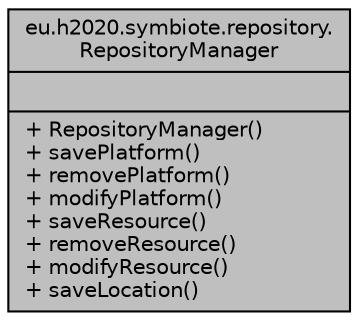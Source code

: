 digraph "eu.h2020.symbiote.repository.RepositoryManager"
{
  edge [fontname="Helvetica",fontsize="10",labelfontname="Helvetica",labelfontsize="10"];
  node [fontname="Helvetica",fontsize="10",shape=record];
  Node1 [label="{eu.h2020.symbiote.repository.\lRepositoryManager\n||+ RepositoryManager()\l+ savePlatform()\l+ removePlatform()\l+ modifyPlatform()\l+ saveResource()\l+ removeResource()\l+ modifyResource()\l+ saveLocation()\l}",height=0.2,width=0.4,color="black", fillcolor="grey75", style="filled", fontcolor="black"];
}
